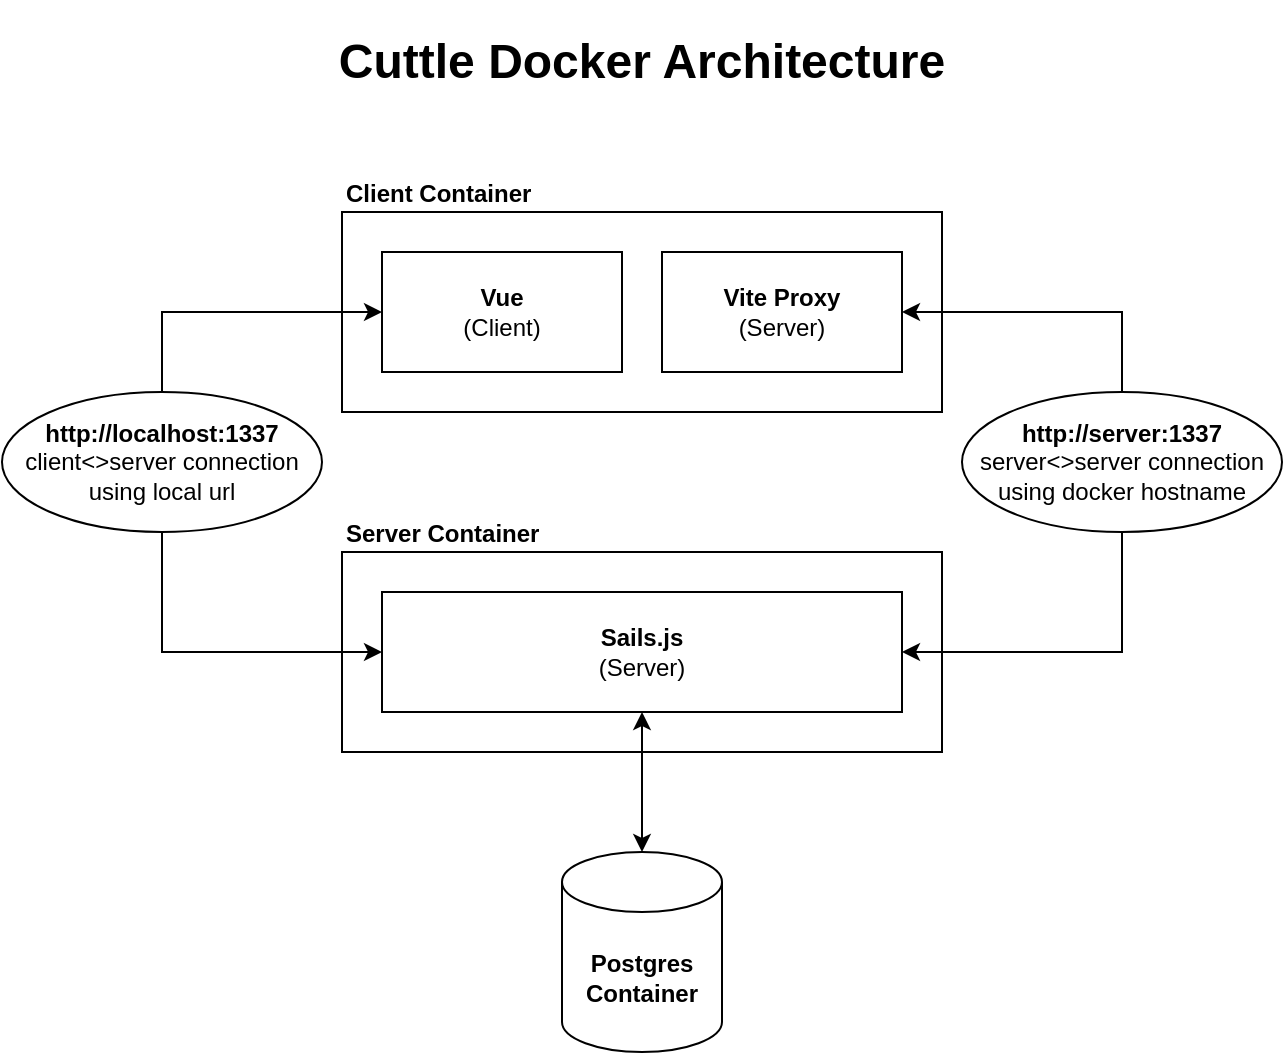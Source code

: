 <mxfile version="20.7.4" type="device"><diagram id="OKzYpvsdlhq7sKHW-q6B" name="Page-1"><mxGraphModel dx="1499" dy="946" grid="1" gridSize="10" guides="1" tooltips="1" connect="1" arrows="1" fold="1" page="1" pageScale="1" pageWidth="850" pageHeight="1100" math="0" shadow="0"><root><mxCell id="0"/><mxCell id="1" parent="0"/><mxCell id="4ed2PQSJOSX-ZUU5dJlG-7" value="Client Container" style="rounded=0;whiteSpace=wrap;html=1;labelPosition=center;verticalLabelPosition=top;align=left;verticalAlign=bottom;spacingTop=0;fontStyle=1" vertex="1" parent="1"><mxGeometry x="210" y="110" width="300" height="100" as="geometry"/></mxCell><mxCell id="4ed2PQSJOSX-ZUU5dJlG-3" value="&lt;b&gt;Vite Proxy&lt;/b&gt;&lt;br&gt;(Server)" style="rounded=0;whiteSpace=wrap;html=1;" vertex="1" parent="1"><mxGeometry x="370" y="130" width="120" height="60" as="geometry"/></mxCell><mxCell id="4ed2PQSJOSX-ZUU5dJlG-1" value="&lt;b&gt;Vue&lt;/b&gt;&lt;br&gt;(Client)" style="rounded=0;whiteSpace=wrap;html=1;" vertex="1" parent="1"><mxGeometry x="230" y="130" width="120" height="60" as="geometry"/></mxCell><mxCell id="4ed2PQSJOSX-ZUU5dJlG-9" value="Server Container" style="rounded=0;whiteSpace=wrap;html=1;labelPosition=center;verticalLabelPosition=top;align=left;verticalAlign=bottom;spacingTop=0;fontStyle=1" vertex="1" parent="1"><mxGeometry x="210" y="280" width="300" height="100" as="geometry"/></mxCell><mxCell id="4ed2PQSJOSX-ZUU5dJlG-10" value="Postgres&lt;br&gt;Container" style="shape=cylinder3;whiteSpace=wrap;html=1;boundedLbl=1;backgroundOutline=1;size=15;fontStyle=1" vertex="1" parent="1"><mxGeometry x="320" y="430" width="80" height="100" as="geometry"/></mxCell><mxCell id="4ed2PQSJOSX-ZUU5dJlG-21" style="edgeStyle=orthogonalEdgeStyle;rounded=0;orthogonalLoop=1;jettySize=auto;html=1;exitX=0.5;exitY=1;exitDx=0;exitDy=0;entryX=0.5;entryY=0;entryDx=0;entryDy=0;entryPerimeter=0;startArrow=classic;startFill=1;endArrow=classic;endFill=1;" edge="1" parent="1" source="4ed2PQSJOSX-ZUU5dJlG-11" target="4ed2PQSJOSX-ZUU5dJlG-10"><mxGeometry relative="1" as="geometry"/></mxCell><mxCell id="4ed2PQSJOSX-ZUU5dJlG-11" value="&lt;b&gt;Sails.js&lt;/b&gt;&lt;br&gt;(Server)" style="rounded=0;whiteSpace=wrap;html=1;" vertex="1" parent="1"><mxGeometry x="230" y="300" width="260" height="60" as="geometry"/></mxCell><mxCell id="4ed2PQSJOSX-ZUU5dJlG-13" style="edgeStyle=orthogonalEdgeStyle;rounded=0;orthogonalLoop=1;jettySize=auto;html=1;exitX=0;exitY=0.5;exitDx=0;exitDy=0;entryX=0;entryY=0.5;entryDx=0;entryDy=0;startArrow=classic;startFill=1;endArrow=classic;endFill=1;" edge="1" parent="1" source="4ed2PQSJOSX-ZUU5dJlG-1" target="4ed2PQSJOSX-ZUU5dJlG-11"><mxGeometry relative="1" as="geometry"><Array as="points"><mxPoint x="120" y="160"/><mxPoint x="120" y="330"/></Array></mxGeometry></mxCell><mxCell id="4ed2PQSJOSX-ZUU5dJlG-15" style="edgeStyle=orthogonalEdgeStyle;rounded=0;orthogonalLoop=1;jettySize=auto;html=1;exitX=1;exitY=0.5;exitDx=0;exitDy=0;entryX=1;entryY=0.5;entryDx=0;entryDy=0;startArrow=classic;startFill=1;endArrow=classic;endFill=1;" edge="1" parent="1" source="4ed2PQSJOSX-ZUU5dJlG-3" target="4ed2PQSJOSX-ZUU5dJlG-11"><mxGeometry relative="1" as="geometry"><Array as="points"><mxPoint x="600" y="160"/><mxPoint x="600" y="330"/></Array></mxGeometry></mxCell><mxCell id="4ed2PQSJOSX-ZUU5dJlG-19" value="&lt;b&gt;http://localhost:1337&lt;/b&gt;&lt;br&gt;client&amp;lt;&amp;gt;server connection&lt;br&gt;using local url" style="ellipse;whiteSpace=wrap;html=1;" vertex="1" parent="1"><mxGeometry x="40" y="200" width="160" height="70" as="geometry"/></mxCell><mxCell id="4ed2PQSJOSX-ZUU5dJlG-20" value="&lt;b&gt;http://server:1337&lt;/b&gt;&lt;br&gt;server&amp;lt;&amp;gt;server connection&lt;br&gt;using docker hostname" style="ellipse;whiteSpace=wrap;html=1;" vertex="1" parent="1"><mxGeometry x="520" y="200" width="160" height="70" as="geometry"/></mxCell><mxCell id="4ed2PQSJOSX-ZUU5dJlG-22" value="&lt;h1&gt;Cuttle Docker Architecture&lt;/h1&gt;" style="text;html=1;strokeColor=none;fillColor=none;align=center;verticalAlign=middle;whiteSpace=wrap;rounded=0;" vertex="1" parent="1"><mxGeometry x="180" y="20" width="360" height="30" as="geometry"/></mxCell></root></mxGraphModel></diagram></mxfile>